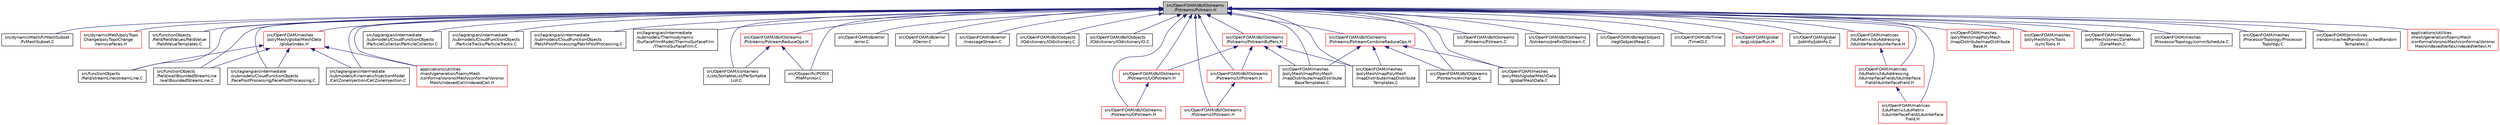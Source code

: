 digraph "src/OpenFOAM/db/IOstreams/Pstreams/Pstream.H"
{
  bgcolor="transparent";
  edge [fontname="Helvetica",fontsize="10",labelfontname="Helvetica",labelfontsize="10"];
  node [fontname="Helvetica",fontsize="10",shape=record];
  Node82 [label="src/OpenFOAM/db/IOstreams\l/Pstreams/Pstream.H",height=0.2,width=0.4,color="black", fillcolor="grey75", style="filled", fontcolor="black"];
  Node82 -> Node83 [dir="back",color="midnightblue",fontsize="10",style="solid",fontname="Helvetica"];
  Node83 [label="src/dynamicMesh/fvMeshSubset\l/fvMeshSubset.C",height=0.2,width=0.4,color="black",URL="$a00425.html",tooltip="Post-processing mesh subset tool. Given the original mesh and the list of selected cells..."];
  Node82 -> Node84 [dir="back",color="midnightblue",fontsize="10",style="solid",fontname="Helvetica"];
  Node84 [label="src/dynamicMesh/polyTopo\lChange/polyTopoChange\l/removeFaces.H",height=0.2,width=0.4,color="red",URL="$a00827.html"];
  Node82 -> Node133 [dir="back",color="midnightblue",fontsize="10",style="solid",fontname="Helvetica"];
  Node133 [label="src/functionObjects\l/field/fieldValues/fieldValue\l/fieldValueTemplates.C",height=0.2,width=0.4,color="black",URL="$a04637.html"];
  Node82 -> Node134 [dir="back",color="midnightblue",fontsize="10",style="solid",fontname="Helvetica"];
  Node134 [label="src/functionObjects\l/field/streamLine/streamLine.C",height=0.2,width=0.4,color="black",URL="$a04796.html"];
  Node82 -> Node135 [dir="back",color="midnightblue",fontsize="10",style="solid",fontname="Helvetica"];
  Node135 [label="src/functionObjects\l/field/wallBoundedStreamLine\l/wallBoundedStreamLine.C",height=0.2,width=0.4,color="black",URL="$a04841.html"];
  Node82 -> Node136 [dir="back",color="midnightblue",fontsize="10",style="solid",fontname="Helvetica"];
  Node136 [label="src/lagrangian/intermediate\l/submodels/CloudFunctionObjects\l/FacePostProcessing/FacePostProcessing.C",height=0.2,width=0.4,color="black",URL="$a06233.html"];
  Node82 -> Node137 [dir="back",color="midnightblue",fontsize="10",style="solid",fontname="Helvetica"];
  Node137 [label="src/lagrangian/intermediate\l/submodels/CloudFunctionObjects\l/ParticleCollector/ParticleCollector.C",height=0.2,width=0.4,color="black",URL="$a06242.html"];
  Node82 -> Node138 [dir="back",color="midnightblue",fontsize="10",style="solid",fontname="Helvetica"];
  Node138 [label="src/lagrangian/intermediate\l/submodels/CloudFunctionObjects\l/ParticleTracks/ParticleTracks.C",height=0.2,width=0.4,color="black",URL="$a06257.html"];
  Node82 -> Node139 [dir="back",color="midnightblue",fontsize="10",style="solid",fontname="Helvetica"];
  Node139 [label="src/lagrangian/intermediate\l/submodels/CloudFunctionObjects\l/PatchPostProcessing/PatchPostProcessing.C",height=0.2,width=0.4,color="black",URL="$a06272.html"];
  Node82 -> Node140 [dir="back",color="midnightblue",fontsize="10",style="solid",fontname="Helvetica"];
  Node140 [label="src/lagrangian/intermediate\l/submodels/Kinematic/InjectionModel\l/CellZoneInjection/CellZoneInjection.C",height=0.2,width=0.4,color="black",URL="$a06383.html"];
  Node82 -> Node141 [dir="back",color="midnightblue",fontsize="10",style="solid",fontname="Helvetica"];
  Node141 [label="src/lagrangian/intermediate\l/submodels/Thermodynamic\l/SurfaceFilmModel/ThermoSurfaceFilm\l/ThermoSurfaceFilm.C",height=0.2,width=0.4,color="black",URL="$a07043.html"];
  Node82 -> Node142 [dir="back",color="midnightblue",fontsize="10",style="solid",fontname="Helvetica"];
  Node142 [label="src/OpenFOAM/containers\l/Lists/SortableList/ParSortable\lList.C",height=0.2,width=0.4,color="black",URL="$a09428.html"];
  Node82 -> Node143 [dir="back",color="midnightblue",fontsize="10",style="solid",fontname="Helvetica"];
  Node143 [label="src/OpenFOAM/db/error\l/error.C",height=0.2,width=0.4,color="black",URL="$a09626.html"];
  Node82 -> Node144 [dir="back",color="midnightblue",fontsize="10",style="solid",fontname="Helvetica"];
  Node144 [label="src/OpenFOAM/db/error\l/IOerror.C",height=0.2,width=0.4,color="black",URL="$a09635.html"];
  Node82 -> Node145 [dir="back",color="midnightblue",fontsize="10",style="solid",fontname="Helvetica"];
  Node145 [label="src/OpenFOAM/db/error\l/messageStream.C",height=0.2,width=0.4,color="black",URL="$a09638.html"];
  Node82 -> Node146 [dir="back",color="midnightblue",fontsize="10",style="solid",fontname="Helvetica"];
  Node146 [label="src/OpenFOAM/db/IOobjects\l/IOdictionary/IOdictionary.C",height=0.2,width=0.4,color="black",URL="$a09746.html"];
  Node82 -> Node147 [dir="back",color="midnightblue",fontsize="10",style="solid",fontname="Helvetica"];
  Node147 [label="src/OpenFOAM/db/IOobjects\l/IOdictionary/IOdictionaryIO.C",height=0.2,width=0.4,color="black",URL="$a09752.html"];
  Node82 -> Node148 [dir="back",color="midnightblue",fontsize="10",style="solid",fontname="Helvetica"];
  Node148 [label="src/OpenFOAM/db/IOstreams\l/Pstreams/OPstream.H",height=0.2,width=0.4,color="red",URL="$a09854.html"];
  Node82 -> Node156 [dir="back",color="midnightblue",fontsize="10",style="solid",fontname="Helvetica"];
  Node156 [label="src/OpenFOAM/db/IOstreams\l/Pstreams/UOPstream.H",height=0.2,width=0.4,color="red",URL="$a09884.html"];
  Node156 -> Node148 [dir="back",color="midnightblue",fontsize="10",style="solid",fontname="Helvetica"];
  Node82 -> Node160 [dir="back",color="midnightblue",fontsize="10",style="solid",fontname="Helvetica"];
  Node160 [label="src/OpenFOAM/db/IOstreams\l/Pstreams/PstreamBuffers.H",height=0.2,width=0.4,color="red",URL="$a09866.html"];
  Node160 -> Node156 [dir="back",color="midnightblue",fontsize="10",style="solid",fontname="Helvetica"];
  Node160 -> Node161 [dir="back",color="midnightblue",fontsize="10",style="solid",fontname="Helvetica"];
  Node161 [label="src/OpenFOAM/db/IOstreams\l/Pstreams/UIPstream.H",height=0.2,width=0.4,color="red",URL="$a09878.html"];
  Node161 -> Node162 [dir="back",color="midnightblue",fontsize="10",style="solid",fontname="Helvetica"];
  Node162 [label="src/OpenFOAM/db/IOstreams\l/Pstreams/IPstream.H",height=0.2,width=0.4,color="red",URL="$a09848.html"];
  Node160 -> Node169 [dir="back",color="midnightblue",fontsize="10",style="solid",fontname="Helvetica"];
  Node169 [label="src/OpenFOAM/meshes\l/polyMesh/mapPolyMesh\l/mapDistribute/mapDistribute\lBaseTemplates.C",height=0.2,width=0.4,color="black",URL="$a12344.html"];
  Node160 -> Node170 [dir="back",color="midnightblue",fontsize="10",style="solid",fontname="Helvetica"];
  Node170 [label="src/OpenFOAM/meshes\l/polyMesh/mapPolyMesh\l/mapDistribute/mapDistribute\lTemplates.C",height=0.2,width=0.4,color="black",URL="$a12356.html"];
  Node82 -> Node162 [dir="back",color="midnightblue",fontsize="10",style="solid",fontname="Helvetica"];
  Node82 -> Node161 [dir="back",color="midnightblue",fontsize="10",style="solid",fontname="Helvetica"];
  Node82 -> Node173 [dir="back",color="midnightblue",fontsize="10",style="solid",fontname="Helvetica"];
  Node173 [label="src/OpenFOAM/db/IOstreams\l/Pstreams/exchange.C",height=0.2,width=0.4,color="black",URL="$a09836.html",tooltip="Exchange data. "];
  Node82 -> Node174 [dir="back",color="midnightblue",fontsize="10",style="solid",fontname="Helvetica"];
  Node174 [label="src/OpenFOAM/db/IOstreams\l/Pstreams/PstreamCombineReduceOps.H",height=0.2,width=0.4,color="red",URL="$a09869.html",tooltip="Combination-Reduction operation for a parallel run. The information from all nodes is collected on th..."];
  Node174 -> Node173 [dir="back",color="midnightblue",fontsize="10",style="solid",fontname="Helvetica"];
  Node174 -> Node177 [dir="back",color="midnightblue",fontsize="10",style="solid",fontname="Helvetica"];
  Node177 [label="src/OpenFOAM/meshes\l/polyMesh/globalMeshData\l/globalMeshData.C",height=0.2,width=0.4,color="black",URL="$a12290.html"];
  Node174 -> Node169 [dir="back",color="midnightblue",fontsize="10",style="solid",fontname="Helvetica"];
  Node174 -> Node170 [dir="back",color="midnightblue",fontsize="10",style="solid",fontname="Helvetica"];
  Node82 -> Node178 [dir="back",color="midnightblue",fontsize="10",style="solid",fontname="Helvetica"];
  Node178 [label="src/OpenFOAM/db/IOstreams\l/Pstreams/Pstream.C",height=0.2,width=0.4,color="black",URL="$a09857.html"];
  Node82 -> Node179 [dir="back",color="midnightblue",fontsize="10",style="solid",fontname="Helvetica"];
  Node179 [label="src/OpenFOAM/db/IOstreams\l/Pstreams/PstreamReduceOps.H",height=0.2,width=0.4,color="red",URL="$a09872.html",tooltip="Inter-processor communication reduction functions. "];
  Node179 -> Node142 [dir="back",color="midnightblue",fontsize="10",style="solid",fontname="Helvetica"];
  Node179 -> Node193 [dir="back",color="midnightblue",fontsize="10",style="solid",fontname="Helvetica"];
  Node193 [label="src/OSspecific/POSIX\l/fileMonitor.C",height=0.2,width=0.4,color="black",URL="$a13751.html"];
  Node82 -> Node197 [dir="back",color="midnightblue",fontsize="10",style="solid",fontname="Helvetica"];
  Node197 [label="src/OpenFOAM/db/IOstreams\l/Sstreams/prefixOSstream.C",height=0.2,width=0.4,color="black",URL="$a09914.html"];
  Node82 -> Node198 [dir="back",color="midnightblue",fontsize="10",style="solid",fontname="Helvetica"];
  Node198 [label="src/OpenFOAM/db/regIOobject\l/regIOobjectRead.C",height=0.2,width=0.4,color="black",URL="$a09983.html"];
  Node82 -> Node199 [dir="back",color="midnightblue",fontsize="10",style="solid",fontname="Helvetica"];
  Node199 [label="src/OpenFOAM/db/Time\l/TimeIO.C",height=0.2,width=0.4,color="black",URL="$a10028.html"];
  Node82 -> Node200 [dir="back",color="midnightblue",fontsize="10",style="solid",fontname="Helvetica"];
  Node200 [label="src/OpenFOAM/global\l/argList/parRun.H",height=0.2,width=0.4,color="red",URL="$a10913.html"];
  Node82 -> Node214 [dir="back",color="midnightblue",fontsize="10",style="solid",fontname="Helvetica"];
  Node214 [label="src/OpenFOAM/global\l/JobInfo/JobInfo.C",height=0.2,width=0.4,color="black",URL="$a11003.html"];
  Node82 -> Node215 [dir="back",color="midnightblue",fontsize="10",style="solid",fontname="Helvetica"];
  Node215 [label="src/OpenFOAM/matrices\l/lduMatrix/lduAddressing\l/lduInterface/lduInterface.H",height=0.2,width=0.4,color="red",URL="$a11267.html"];
  Node215 -> Node2249 [dir="back",color="midnightblue",fontsize="10",style="solid",fontname="Helvetica"];
  Node2249 [label="src/OpenFOAM/matrices\l/lduMatrix/lduAddressing\l/lduInterfaceFields/lduInterface\lField/lduInterfaceField.H",height=0.2,width=0.4,color="red",URL="$a11291.html"];
  Node2249 -> Node2377 [dir="back",color="midnightblue",fontsize="10",style="solid",fontname="Helvetica"];
  Node2377 [label="src/OpenFOAM/matrices\l/LduMatrix/LduMatrix\l/LduInterfaceField/LduInterface\lField.H",height=0.2,width=0.4,color="red",URL="$a11594.html"];
  Node82 -> Node2249 [dir="back",color="midnightblue",fontsize="10",style="solid",fontname="Helvetica"];
  Node82 -> Node2377 [dir="back",color="midnightblue",fontsize="10",style="solid",fontname="Helvetica"];
  Node82 -> Node2380 [dir="back",color="midnightblue",fontsize="10",style="solid",fontname="Helvetica"];
  Node2380 [label="src/OpenFOAM/meshes\l/polyMesh/globalMeshData\l/globalIndex.H",height=0.2,width=0.4,color="red",URL="$a12281.html"];
  Node2380 -> Node134 [dir="back",color="midnightblue",fontsize="10",style="solid",fontname="Helvetica"];
  Node2380 -> Node135 [dir="back",color="midnightblue",fontsize="10",style="solid",fontname="Helvetica"];
  Node2380 -> Node136 [dir="back",color="midnightblue",fontsize="10",style="solid",fontname="Helvetica"];
  Node2380 -> Node140 [dir="back",color="midnightblue",fontsize="10",style="solid",fontname="Helvetica"];
  Node2380 -> Node2586 [dir="back",color="midnightblue",fontsize="10",style="solid",fontname="Helvetica"];
  Node2586 [label="applications/utilities\l/mesh/generation/foamyMesh\l/conformalVoronoiMesh/conformalVoronoi\lMesh/indexedCell/indexedCell.H",height=0.2,width=0.4,color="red",URL="$a18665.html"];
  Node82 -> Node177 [dir="back",color="midnightblue",fontsize="10",style="solid",fontname="Helvetica"];
  Node82 -> Node2591 [dir="back",color="midnightblue",fontsize="10",style="solid",fontname="Helvetica"];
  Node2591 [label="src/OpenFOAM/meshes\l/polyMesh/mapPolyMesh\l/mapDistribute/mapDistribute\lBase.H",height=0.2,width=0.4,color="red",URL="$a12341.html"];
  Node82 -> Node169 [dir="back",color="midnightblue",fontsize="10",style="solid",fontname="Helvetica"];
  Node82 -> Node170 [dir="back",color="midnightblue",fontsize="10",style="solid",fontname="Helvetica"];
  Node82 -> Node2602 [dir="back",color="midnightblue",fontsize="10",style="solid",fontname="Helvetica"];
  Node2602 [label="src/OpenFOAM/meshes\l/polyMesh/syncTools\l/syncTools.H",height=0.2,width=0.4,color="red",URL="$a12536.html"];
  Node82 -> Node2674 [dir="back",color="midnightblue",fontsize="10",style="solid",fontname="Helvetica"];
  Node2674 [label="src/OpenFOAM/meshes\l/polyMesh/zones/ZoneMesh\l/ZoneMesh.C",height=0.2,width=0.4,color="black",URL="$a12605.html"];
  Node82 -> Node2675 [dir="back",color="midnightblue",fontsize="10",style="solid",fontname="Helvetica"];
  Node2675 [label="src/OpenFOAM/meshes\l/ProcessorTopology/commSchedule.C",height=0.2,width=0.4,color="black",URL="$a12881.html"];
  Node82 -> Node2676 [dir="back",color="midnightblue",fontsize="10",style="solid",fontname="Helvetica"];
  Node2676 [label="src/OpenFOAM/meshes\l/ProcessorTopology/Processor\lTopology.C",height=0.2,width=0.4,color="black",URL="$a12887.html"];
  Node82 -> Node2677 [dir="back",color="midnightblue",fontsize="10",style="solid",fontname="Helvetica"];
  Node2677 [label="src/OpenFOAM/primitives\l/random/cachedRandom/cachedRandom\lTemplates.C",height=0.2,width=0.4,color="black",URL="$a13253.html"];
  Node82 -> Node193 [dir="back",color="midnightblue",fontsize="10",style="solid",fontname="Helvetica"];
  Node82 -> Node2586 [dir="back",color="midnightblue",fontsize="10",style="solid",fontname="Helvetica"];
  Node82 -> Node2678 [dir="back",color="midnightblue",fontsize="10",style="solid",fontname="Helvetica"];
  Node2678 [label="applications/utilities\l/mesh/generation/foamyMesh\l/conformalVoronoiMesh/conformalVoronoi\lMesh/indexedVertex/indexedVertexI.H",height=0.2,width=0.4,color="red",URL="$a41159.html"];
}
